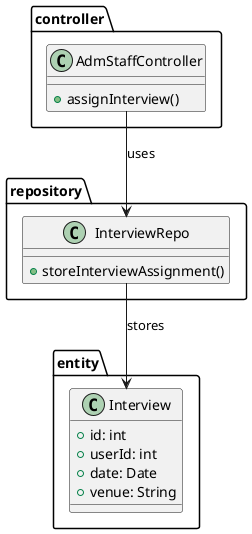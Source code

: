 ; filepath: /home/slightlywind/Repositories/Legacy/SWD392/class_diagrams/assign_interview.puml
@startuml
package controller {
    class AdmStaffController {
        +assignInterview()
    }
}

package repository {
    class InterviewRepo {
        +storeInterviewAssignment()
    }
}

package entity {
    class Interview {
        +id: int
        +userId: int
        +date: Date
        +venue: String
    }
}

AdmStaffController --> InterviewRepo : uses
InterviewRepo --> Interview : stores
@enduml